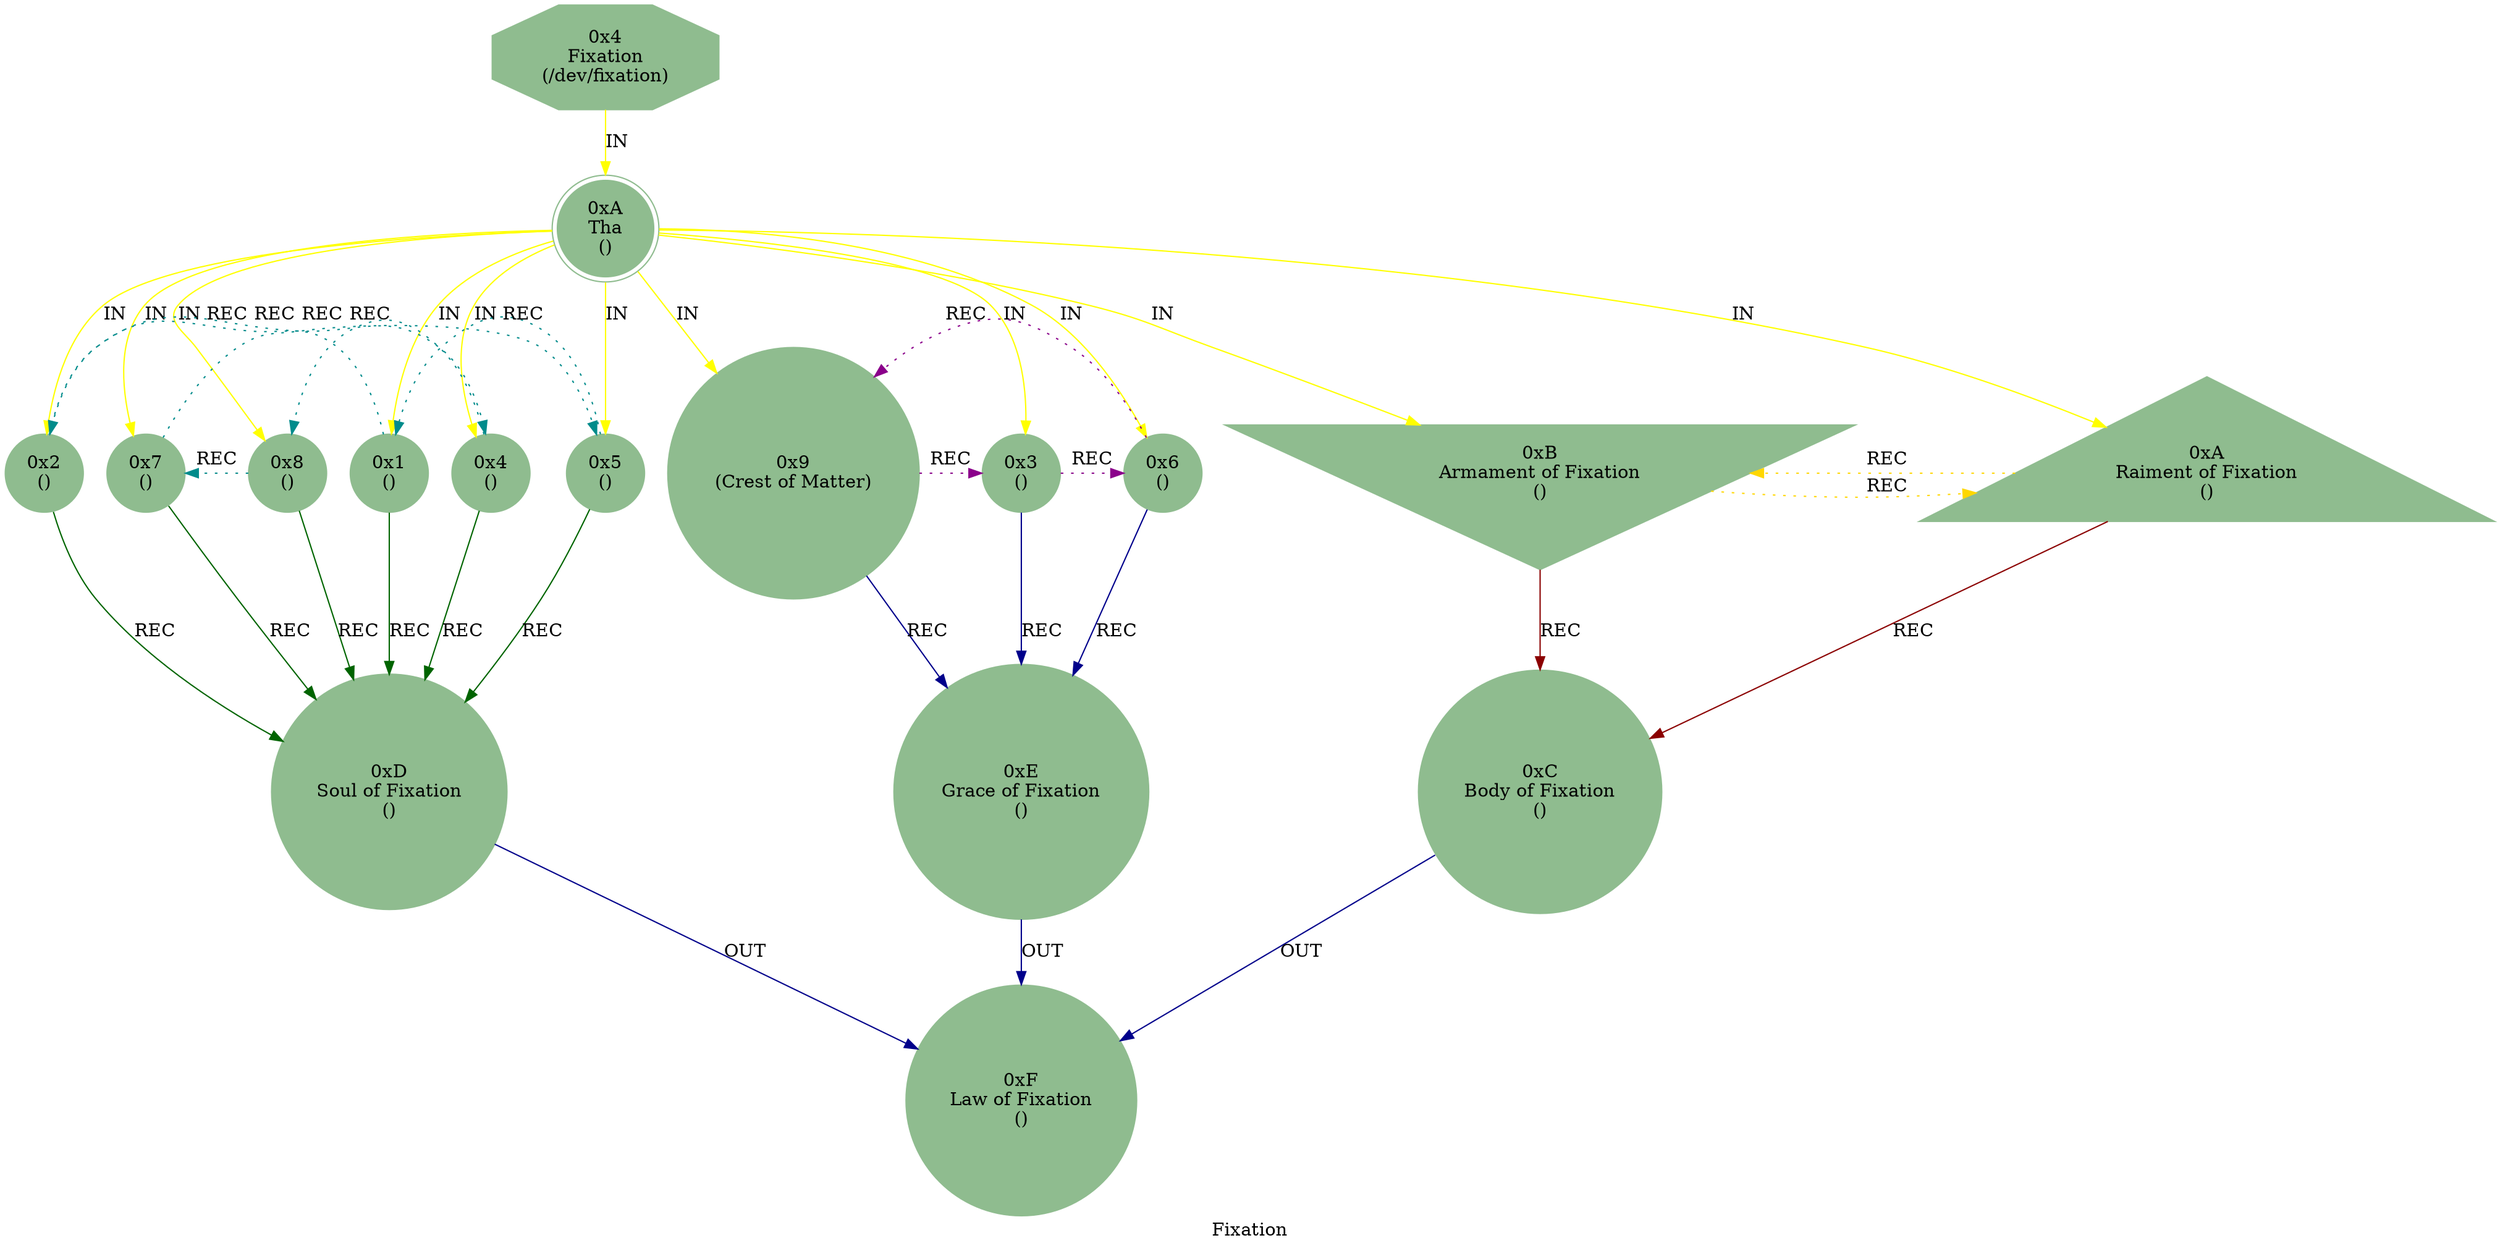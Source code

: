 strict digraph G {
    label = "Fixation";
    style = filled;
    color = blue;
    comment = "";
    node [shape = polygon; sides = 8; style = filled; color = darkseagreen;];
    
    spark_4_mythos_t [label = "0x4\nFixation\n(/dev/fixation)";];
    
    spark_0_fixation_t [label = "0xA\nTha\n()";shape = doublecircle;comment = "";];
    spark_1_fixation_t [label = "0x1\n()";shape = circle;comment = "";];
    spark_2_fixation_t [label = "0x2\n()";shape = circle;comment = "";];
    spark_3_fixation_t [label = "0x3\n()";shape = circle;comment = "";];
    spark_4_fixation_t [label = "0x4\n()";shape = circle;comment = "";];
    spark_5_fixation_t [label = "0x5\n()";shape = circle;comment = "";];
    spark_6_fixation_t [label = "0x6\n()";shape = circle;comment = "";];
    spark_7_fixation_t [label = "0x7\n()";shape = circle;comment = "";];
    spark_8_fixation_t [label = "0x8\n()";shape = circle;comment = "";];
    spark_9_fixation_t [label = "0x9\n(Crest of Matter)";shape = circle;comment = "";];
    spark_a_fixation_t [label = "0xA\nRaiment of Fixation\n()";shape = triangle;comment = "";];
    spark_b_fixation_t [label = "0xB\nArmament of Fixation\n()";shape = invtriangle;comment = "";];
    spark_c_fixation_t [label = "0xC\nBody of Fixation\n()";shape = circle;comment = "";];
    spark_d_fixation_t [label = "0xD\nSoul of Fixation\n()";shape = circle;comment = "";];
    spark_e_fixation_t [label = "0xE\nGrace of Fixation\n()";shape = circle;comment = "";];
    spark_f_fixation_t [label = "0xF\nLaw of Fixation\n()";shape = circle;comment = "";];
    // IN = Input
    // OUT = Output
    // REC = Recursion
    spark_4_mythos_t -> spark_0_fixation_t -> {spark_a_fixation_t spark_b_fixation_t spark_1_fixation_t spark_2_fixation_t spark_3_fixation_t spark_4_fixation_t spark_5_fixation_t spark_6_fixation_t spark_7_fixation_t spark_8_fixation_t spark_9_fixation_t} [label = "IN"; color = yellow; comment = "";];
    
    {spark_a_fixation_t spark_b_fixation_t} -> spark_c_fixation_t [label = "REC"; color = darkred; comment = "";];
    {spark_1_fixation_t spark_2_fixation_t spark_4_fixation_t spark_8_fixation_t spark_7_fixation_t spark_5_fixation_t} -> spark_d_fixation_t [label = "REC"; color = darkgreen; comment = "";];
    {spark_3_fixation_t spark_6_fixation_t spark_9_fixation_t} -> spark_e_fixation_t [label = "REC"; color = darkblue; comment = "";];
    
    spark_1_fixation_t -> spark_2_fixation_t -> spark_4_fixation_t -> spark_8_fixation_t -> spark_7_fixation_t -> spark_5_fixation_t -> spark_1_fixation_t [label = "REC"; color = darkcyan; comment = ""; style = dotted; constraint = false;];
    spark_3_fixation_t -> spark_6_fixation_t -> spark_9_fixation_t -> spark_3_fixation_t [label = "REC"; color = darkmagenta; comment = ""; style = dotted; constraint = false;];
    spark_a_fixation_t -> spark_b_fixation_t -> spark_a_fixation_t [label = "REC"; color = gold; comment = ""; style = dotted; constraint = false;];
    
    {spark_c_fixation_t spark_d_fixation_t spark_e_fixation_t} -> spark_f_fixation_t [label = "OUT"; color = darkblue; comment = "";];
}